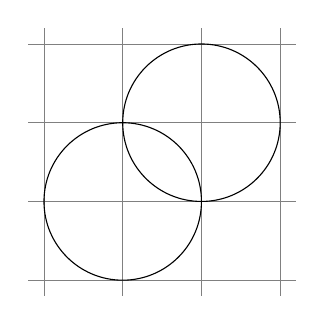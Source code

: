 % -*- root: ../root.tex -*-
\begin{tikzpicture}
	\draw (-1.2,0) -- (2.2,0);
	\draw (0,2.2) -- (0,-1.2);
	\draw[help lines,step=1] (-1.2,-1.2) grid (2.2,2.2);
	\draw (0,0) circle(1cm);
	\draw (1,1) circle(1cm);
\end{tikzpicture}